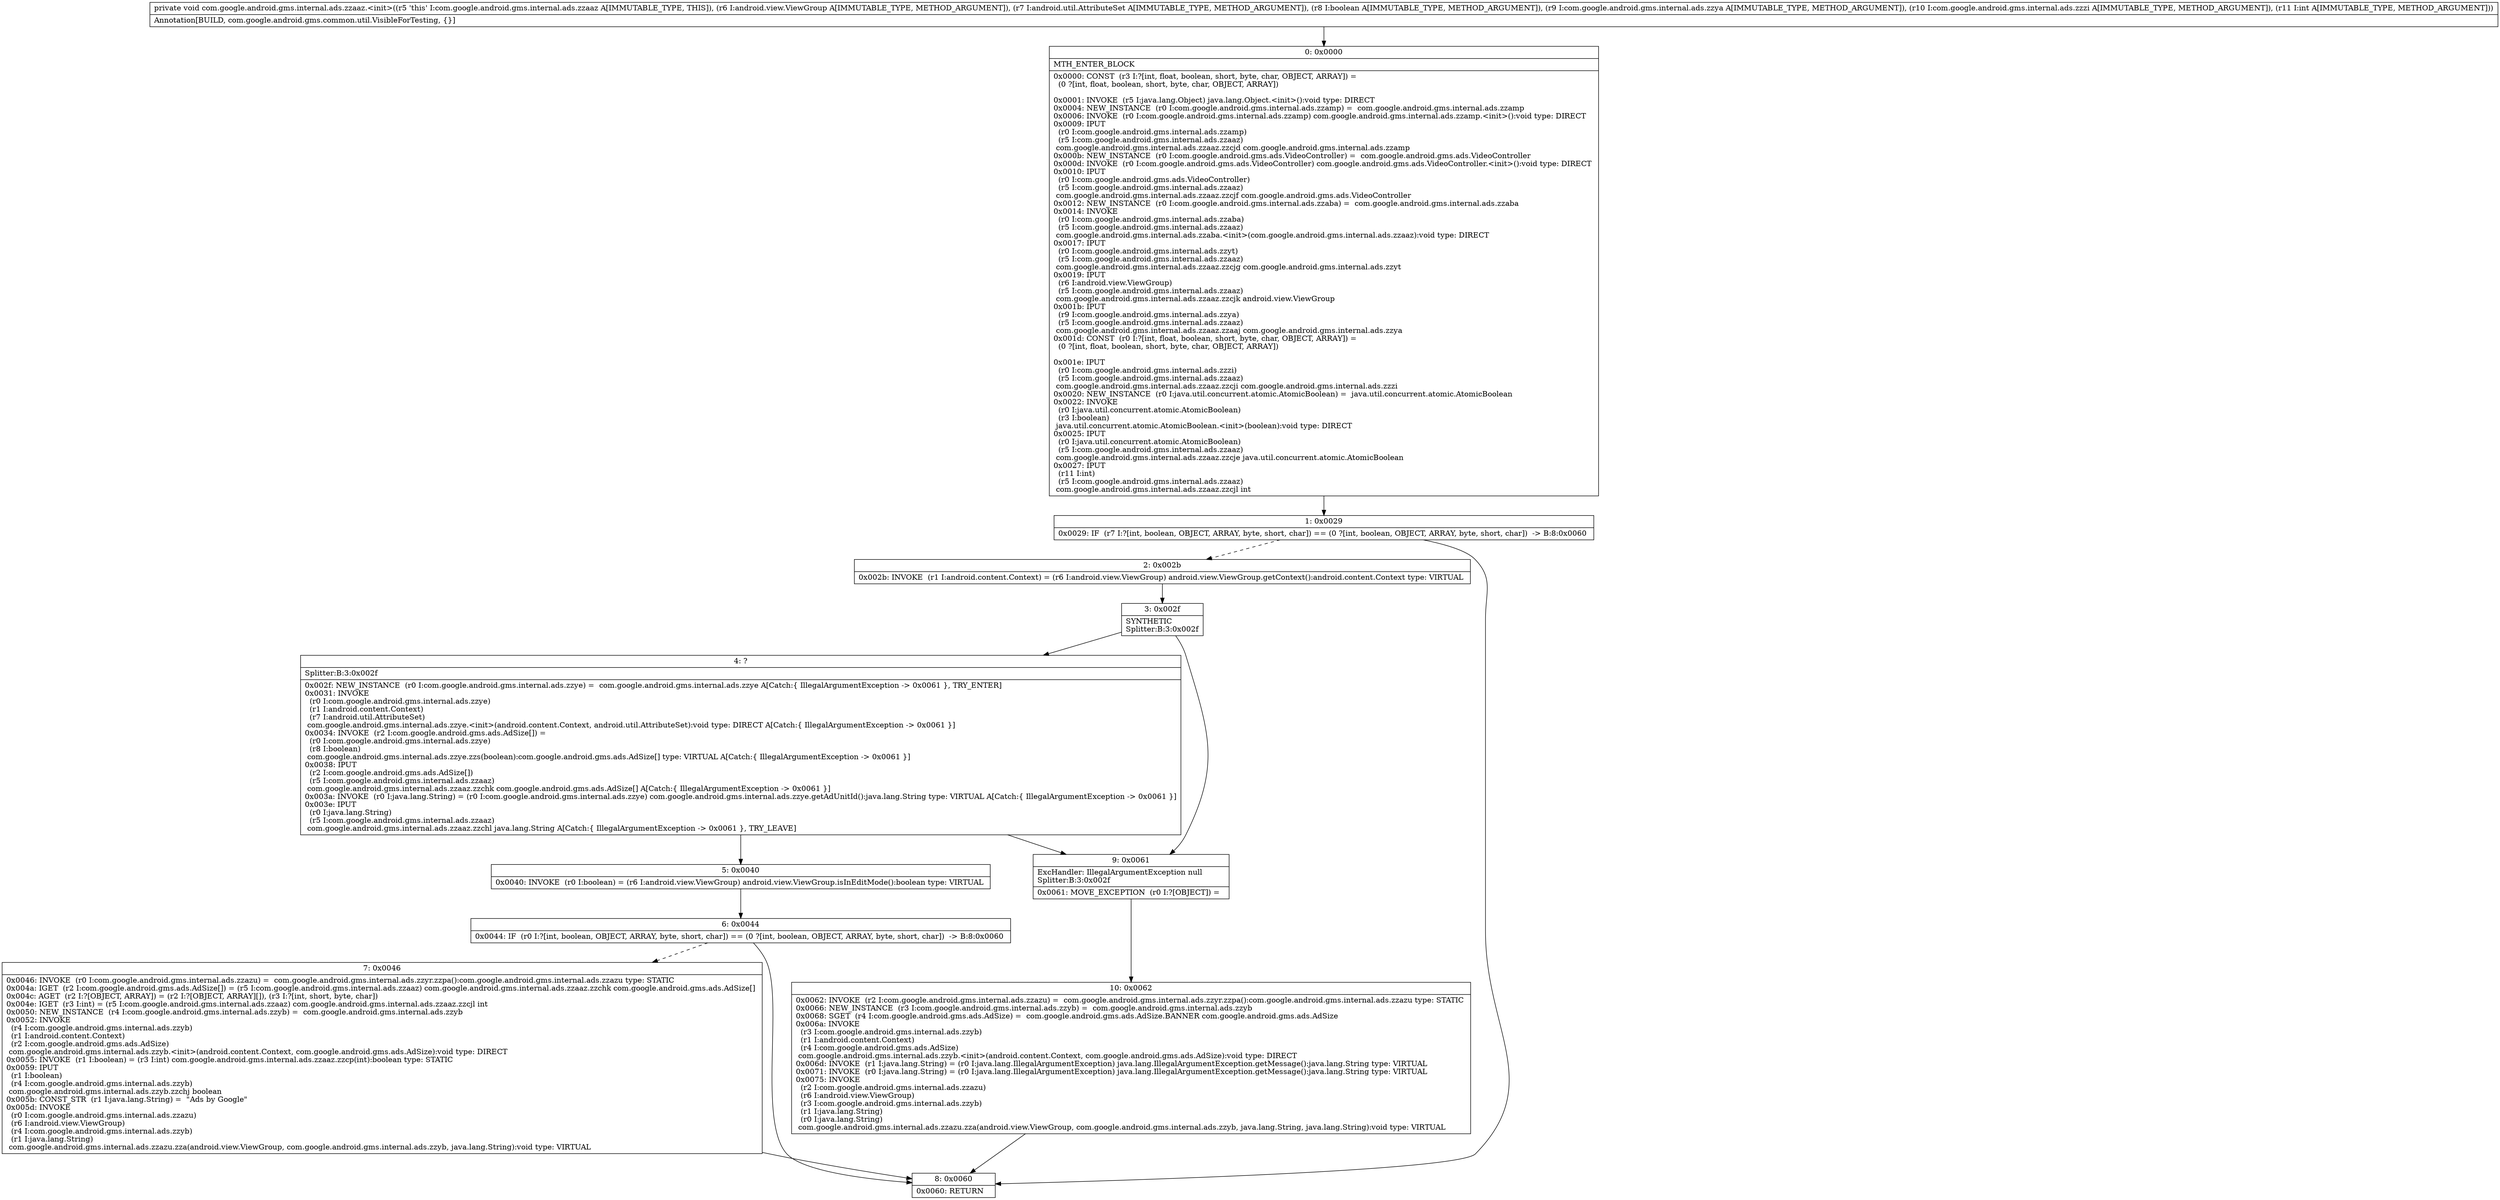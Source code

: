 digraph "CFG forcom.google.android.gms.internal.ads.zzaaz.\<init\>(Landroid\/view\/ViewGroup;Landroid\/util\/AttributeSet;ZLcom\/google\/android\/gms\/internal\/ads\/zzya;Lcom\/google\/android\/gms\/internal\/ads\/zzzi;I)V" {
Node_0 [shape=record,label="{0\:\ 0x0000|MTH_ENTER_BLOCK\l|0x0000: CONST  (r3 I:?[int, float, boolean, short, byte, char, OBJECT, ARRAY]) = \l  (0 ?[int, float, boolean, short, byte, char, OBJECT, ARRAY])\l \l0x0001: INVOKE  (r5 I:java.lang.Object) java.lang.Object.\<init\>():void type: DIRECT \l0x0004: NEW_INSTANCE  (r0 I:com.google.android.gms.internal.ads.zzamp) =  com.google.android.gms.internal.ads.zzamp \l0x0006: INVOKE  (r0 I:com.google.android.gms.internal.ads.zzamp) com.google.android.gms.internal.ads.zzamp.\<init\>():void type: DIRECT \l0x0009: IPUT  \l  (r0 I:com.google.android.gms.internal.ads.zzamp)\l  (r5 I:com.google.android.gms.internal.ads.zzaaz)\l com.google.android.gms.internal.ads.zzaaz.zzcjd com.google.android.gms.internal.ads.zzamp \l0x000b: NEW_INSTANCE  (r0 I:com.google.android.gms.ads.VideoController) =  com.google.android.gms.ads.VideoController \l0x000d: INVOKE  (r0 I:com.google.android.gms.ads.VideoController) com.google.android.gms.ads.VideoController.\<init\>():void type: DIRECT \l0x0010: IPUT  \l  (r0 I:com.google.android.gms.ads.VideoController)\l  (r5 I:com.google.android.gms.internal.ads.zzaaz)\l com.google.android.gms.internal.ads.zzaaz.zzcjf com.google.android.gms.ads.VideoController \l0x0012: NEW_INSTANCE  (r0 I:com.google.android.gms.internal.ads.zzaba) =  com.google.android.gms.internal.ads.zzaba \l0x0014: INVOKE  \l  (r0 I:com.google.android.gms.internal.ads.zzaba)\l  (r5 I:com.google.android.gms.internal.ads.zzaaz)\l com.google.android.gms.internal.ads.zzaba.\<init\>(com.google.android.gms.internal.ads.zzaaz):void type: DIRECT \l0x0017: IPUT  \l  (r0 I:com.google.android.gms.internal.ads.zzyt)\l  (r5 I:com.google.android.gms.internal.ads.zzaaz)\l com.google.android.gms.internal.ads.zzaaz.zzcjg com.google.android.gms.internal.ads.zzyt \l0x0019: IPUT  \l  (r6 I:android.view.ViewGroup)\l  (r5 I:com.google.android.gms.internal.ads.zzaaz)\l com.google.android.gms.internal.ads.zzaaz.zzcjk android.view.ViewGroup \l0x001b: IPUT  \l  (r9 I:com.google.android.gms.internal.ads.zzya)\l  (r5 I:com.google.android.gms.internal.ads.zzaaz)\l com.google.android.gms.internal.ads.zzaaz.zzaaj com.google.android.gms.internal.ads.zzya \l0x001d: CONST  (r0 I:?[int, float, boolean, short, byte, char, OBJECT, ARRAY]) = \l  (0 ?[int, float, boolean, short, byte, char, OBJECT, ARRAY])\l \l0x001e: IPUT  \l  (r0 I:com.google.android.gms.internal.ads.zzzi)\l  (r5 I:com.google.android.gms.internal.ads.zzaaz)\l com.google.android.gms.internal.ads.zzaaz.zzcji com.google.android.gms.internal.ads.zzzi \l0x0020: NEW_INSTANCE  (r0 I:java.util.concurrent.atomic.AtomicBoolean) =  java.util.concurrent.atomic.AtomicBoolean \l0x0022: INVOKE  \l  (r0 I:java.util.concurrent.atomic.AtomicBoolean)\l  (r3 I:boolean)\l java.util.concurrent.atomic.AtomicBoolean.\<init\>(boolean):void type: DIRECT \l0x0025: IPUT  \l  (r0 I:java.util.concurrent.atomic.AtomicBoolean)\l  (r5 I:com.google.android.gms.internal.ads.zzaaz)\l com.google.android.gms.internal.ads.zzaaz.zzcje java.util.concurrent.atomic.AtomicBoolean \l0x0027: IPUT  \l  (r11 I:int)\l  (r5 I:com.google.android.gms.internal.ads.zzaaz)\l com.google.android.gms.internal.ads.zzaaz.zzcjl int \l}"];
Node_1 [shape=record,label="{1\:\ 0x0029|0x0029: IF  (r7 I:?[int, boolean, OBJECT, ARRAY, byte, short, char]) == (0 ?[int, boolean, OBJECT, ARRAY, byte, short, char])  \-\> B:8:0x0060 \l}"];
Node_2 [shape=record,label="{2\:\ 0x002b|0x002b: INVOKE  (r1 I:android.content.Context) = (r6 I:android.view.ViewGroup) android.view.ViewGroup.getContext():android.content.Context type: VIRTUAL \l}"];
Node_3 [shape=record,label="{3\:\ 0x002f|SYNTHETIC\lSplitter:B:3:0x002f\l}"];
Node_4 [shape=record,label="{4\:\ ?|Splitter:B:3:0x002f\l|0x002f: NEW_INSTANCE  (r0 I:com.google.android.gms.internal.ads.zzye) =  com.google.android.gms.internal.ads.zzye A[Catch:\{ IllegalArgumentException \-\> 0x0061 \}, TRY_ENTER]\l0x0031: INVOKE  \l  (r0 I:com.google.android.gms.internal.ads.zzye)\l  (r1 I:android.content.Context)\l  (r7 I:android.util.AttributeSet)\l com.google.android.gms.internal.ads.zzye.\<init\>(android.content.Context, android.util.AttributeSet):void type: DIRECT A[Catch:\{ IllegalArgumentException \-\> 0x0061 \}]\l0x0034: INVOKE  (r2 I:com.google.android.gms.ads.AdSize[]) = \l  (r0 I:com.google.android.gms.internal.ads.zzye)\l  (r8 I:boolean)\l com.google.android.gms.internal.ads.zzye.zzs(boolean):com.google.android.gms.ads.AdSize[] type: VIRTUAL A[Catch:\{ IllegalArgumentException \-\> 0x0061 \}]\l0x0038: IPUT  \l  (r2 I:com.google.android.gms.ads.AdSize[])\l  (r5 I:com.google.android.gms.internal.ads.zzaaz)\l com.google.android.gms.internal.ads.zzaaz.zzchk com.google.android.gms.ads.AdSize[] A[Catch:\{ IllegalArgumentException \-\> 0x0061 \}]\l0x003a: INVOKE  (r0 I:java.lang.String) = (r0 I:com.google.android.gms.internal.ads.zzye) com.google.android.gms.internal.ads.zzye.getAdUnitId():java.lang.String type: VIRTUAL A[Catch:\{ IllegalArgumentException \-\> 0x0061 \}]\l0x003e: IPUT  \l  (r0 I:java.lang.String)\l  (r5 I:com.google.android.gms.internal.ads.zzaaz)\l com.google.android.gms.internal.ads.zzaaz.zzchl java.lang.String A[Catch:\{ IllegalArgumentException \-\> 0x0061 \}, TRY_LEAVE]\l}"];
Node_5 [shape=record,label="{5\:\ 0x0040|0x0040: INVOKE  (r0 I:boolean) = (r6 I:android.view.ViewGroup) android.view.ViewGroup.isInEditMode():boolean type: VIRTUAL \l}"];
Node_6 [shape=record,label="{6\:\ 0x0044|0x0044: IF  (r0 I:?[int, boolean, OBJECT, ARRAY, byte, short, char]) == (0 ?[int, boolean, OBJECT, ARRAY, byte, short, char])  \-\> B:8:0x0060 \l}"];
Node_7 [shape=record,label="{7\:\ 0x0046|0x0046: INVOKE  (r0 I:com.google.android.gms.internal.ads.zzazu) =  com.google.android.gms.internal.ads.zzyr.zzpa():com.google.android.gms.internal.ads.zzazu type: STATIC \l0x004a: IGET  (r2 I:com.google.android.gms.ads.AdSize[]) = (r5 I:com.google.android.gms.internal.ads.zzaaz) com.google.android.gms.internal.ads.zzaaz.zzchk com.google.android.gms.ads.AdSize[] \l0x004c: AGET  (r2 I:?[OBJECT, ARRAY]) = (r2 I:?[OBJECT, ARRAY][]), (r3 I:?[int, short, byte, char]) \l0x004e: IGET  (r3 I:int) = (r5 I:com.google.android.gms.internal.ads.zzaaz) com.google.android.gms.internal.ads.zzaaz.zzcjl int \l0x0050: NEW_INSTANCE  (r4 I:com.google.android.gms.internal.ads.zzyb) =  com.google.android.gms.internal.ads.zzyb \l0x0052: INVOKE  \l  (r4 I:com.google.android.gms.internal.ads.zzyb)\l  (r1 I:android.content.Context)\l  (r2 I:com.google.android.gms.ads.AdSize)\l com.google.android.gms.internal.ads.zzyb.\<init\>(android.content.Context, com.google.android.gms.ads.AdSize):void type: DIRECT \l0x0055: INVOKE  (r1 I:boolean) = (r3 I:int) com.google.android.gms.internal.ads.zzaaz.zzcp(int):boolean type: STATIC \l0x0059: IPUT  \l  (r1 I:boolean)\l  (r4 I:com.google.android.gms.internal.ads.zzyb)\l com.google.android.gms.internal.ads.zzyb.zzchj boolean \l0x005b: CONST_STR  (r1 I:java.lang.String) =  \"Ads by Google\" \l0x005d: INVOKE  \l  (r0 I:com.google.android.gms.internal.ads.zzazu)\l  (r6 I:android.view.ViewGroup)\l  (r4 I:com.google.android.gms.internal.ads.zzyb)\l  (r1 I:java.lang.String)\l com.google.android.gms.internal.ads.zzazu.zza(android.view.ViewGroup, com.google.android.gms.internal.ads.zzyb, java.lang.String):void type: VIRTUAL \l}"];
Node_8 [shape=record,label="{8\:\ 0x0060|0x0060: RETURN   \l}"];
Node_9 [shape=record,label="{9\:\ 0x0061|ExcHandler: IllegalArgumentException null\lSplitter:B:3:0x002f\l|0x0061: MOVE_EXCEPTION  (r0 I:?[OBJECT]) =  \l}"];
Node_10 [shape=record,label="{10\:\ 0x0062|0x0062: INVOKE  (r2 I:com.google.android.gms.internal.ads.zzazu) =  com.google.android.gms.internal.ads.zzyr.zzpa():com.google.android.gms.internal.ads.zzazu type: STATIC \l0x0066: NEW_INSTANCE  (r3 I:com.google.android.gms.internal.ads.zzyb) =  com.google.android.gms.internal.ads.zzyb \l0x0068: SGET  (r4 I:com.google.android.gms.ads.AdSize) =  com.google.android.gms.ads.AdSize.BANNER com.google.android.gms.ads.AdSize \l0x006a: INVOKE  \l  (r3 I:com.google.android.gms.internal.ads.zzyb)\l  (r1 I:android.content.Context)\l  (r4 I:com.google.android.gms.ads.AdSize)\l com.google.android.gms.internal.ads.zzyb.\<init\>(android.content.Context, com.google.android.gms.ads.AdSize):void type: DIRECT \l0x006d: INVOKE  (r1 I:java.lang.String) = (r0 I:java.lang.IllegalArgumentException) java.lang.IllegalArgumentException.getMessage():java.lang.String type: VIRTUAL \l0x0071: INVOKE  (r0 I:java.lang.String) = (r0 I:java.lang.IllegalArgumentException) java.lang.IllegalArgumentException.getMessage():java.lang.String type: VIRTUAL \l0x0075: INVOKE  \l  (r2 I:com.google.android.gms.internal.ads.zzazu)\l  (r6 I:android.view.ViewGroup)\l  (r3 I:com.google.android.gms.internal.ads.zzyb)\l  (r1 I:java.lang.String)\l  (r0 I:java.lang.String)\l com.google.android.gms.internal.ads.zzazu.zza(android.view.ViewGroup, com.google.android.gms.internal.ads.zzyb, java.lang.String, java.lang.String):void type: VIRTUAL \l}"];
MethodNode[shape=record,label="{private void com.google.android.gms.internal.ads.zzaaz.\<init\>((r5 'this' I:com.google.android.gms.internal.ads.zzaaz A[IMMUTABLE_TYPE, THIS]), (r6 I:android.view.ViewGroup A[IMMUTABLE_TYPE, METHOD_ARGUMENT]), (r7 I:android.util.AttributeSet A[IMMUTABLE_TYPE, METHOD_ARGUMENT]), (r8 I:boolean A[IMMUTABLE_TYPE, METHOD_ARGUMENT]), (r9 I:com.google.android.gms.internal.ads.zzya A[IMMUTABLE_TYPE, METHOD_ARGUMENT]), (r10 I:com.google.android.gms.internal.ads.zzzi A[IMMUTABLE_TYPE, METHOD_ARGUMENT]), (r11 I:int A[IMMUTABLE_TYPE, METHOD_ARGUMENT]))  | Annotation[BUILD, com.google.android.gms.common.util.VisibleForTesting, \{\}]\l}"];
MethodNode -> Node_0;
Node_0 -> Node_1;
Node_1 -> Node_2[style=dashed];
Node_1 -> Node_8;
Node_2 -> Node_3;
Node_3 -> Node_4;
Node_3 -> Node_9;
Node_4 -> Node_5;
Node_4 -> Node_9;
Node_5 -> Node_6;
Node_6 -> Node_7[style=dashed];
Node_6 -> Node_8;
Node_7 -> Node_8;
Node_9 -> Node_10;
Node_10 -> Node_8;
}

